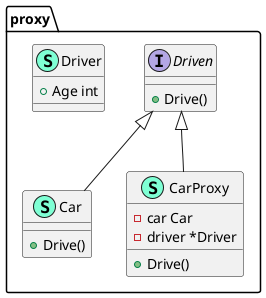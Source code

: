 @startuml
namespace proxy {
    class Car << (S,Aquamarine) >> {
        + Drive() 

    }
    class CarProxy << (S,Aquamarine) >> {
        - car Car
        - driver *Driver

        + Drive() 

    }
    interface Driven  {
        + Drive() 

    }
    class Driver << (S,Aquamarine) >> {
        + Age int

    }
}

"proxy.Driven" <|-- "proxy.Car"
"proxy.Driven" <|-- "proxy.CarProxy"

@enduml
